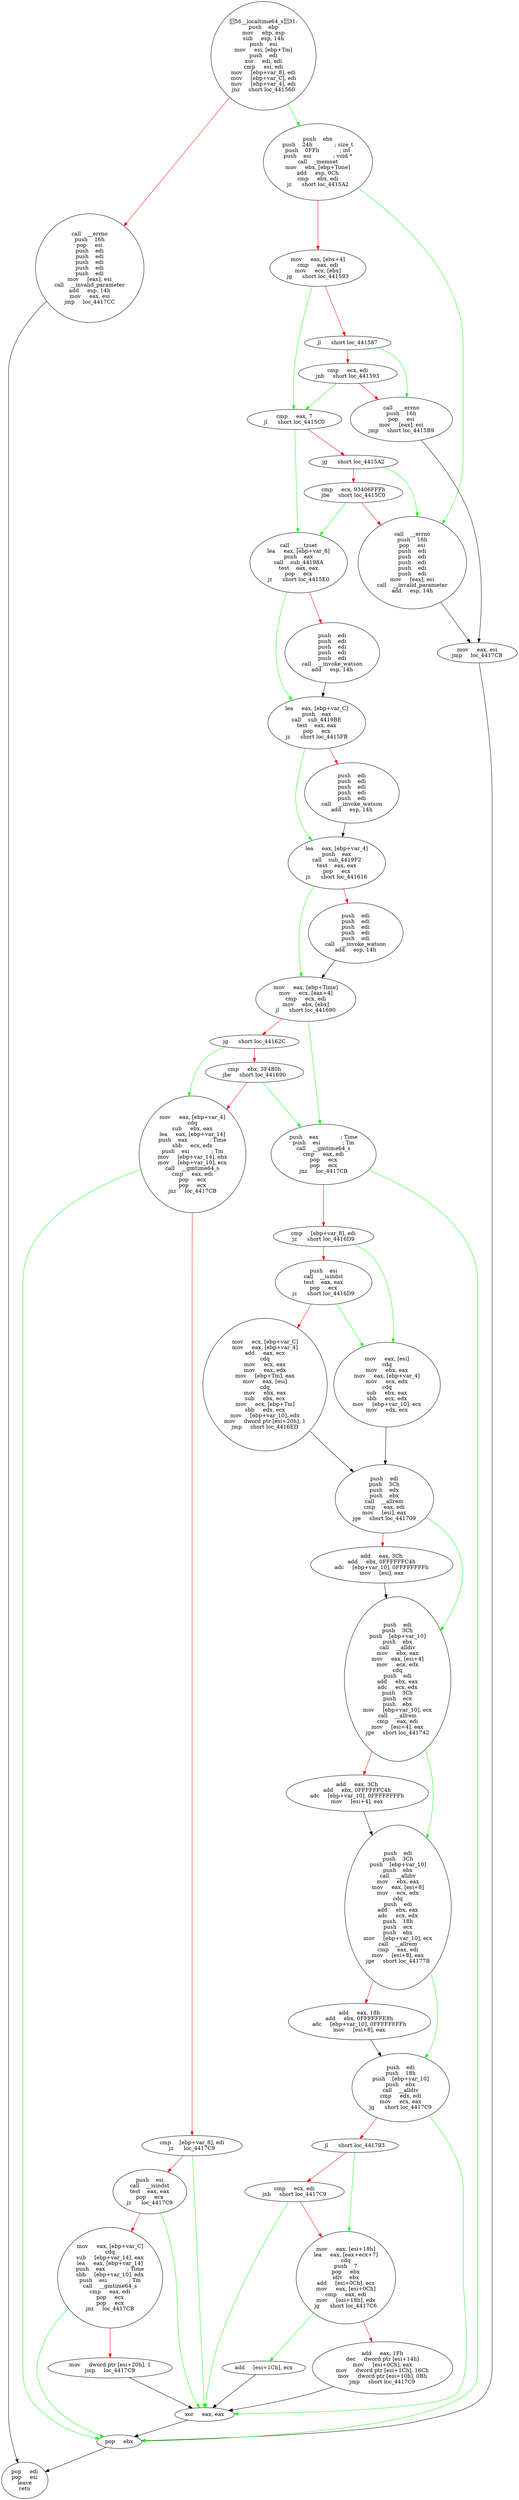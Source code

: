digraph G{
Node0 [label = "56__localtime64_s31:
push    ebp
mov     ebp, esp
sub     esp, 14h
push    esi
mov     esi, [ebp+Tm]
push    edi
xor     edi, edi
cmp     esi, edi
mov     [ebp+var_8], edi
mov     [ebp+var_C], edi
mov     [ebp+var_4], edi
jnz     short loc_441560"]
Node1 [label = "call    __errno
push    16h
pop     esi
push    edi
push    edi
push    edi
push    edi
push    edi
mov     [eax], esi
call    __invalid_parameter
add     esp, 14h
mov     eax, esi
jmp     loc_4417CC"]
Node2 [label = "push    ebx
push    24h             ; size_t
push    0FFh            ; int
push    esi             ; void *
call    _memset
mov     ebx, [ebp+Time]
add     esp, 0Ch
cmp     ebx, edi
jz      short loc_4415A2"]
Node3 [label = "mov     eax, [ebx+4]
cmp     eax, edi
mov     ecx, [ebx]
jg      short loc_441593"]
Node4 [label = "jl      short loc_441587"]
Node5 [label = "cmp     ecx, edi
jnb     short loc_441593"]
Node6 [label = "call    __errno
push    16h
pop     esi
mov     [eax], esi
jmp     short loc_4415B9"]
Node7 [label = "cmp     eax, 7
jl      short loc_4415C0"]
Node8 [label = "jg      short loc_4415A2"]
Node9 [label = "cmp     ecx, 93406FFFh
jbe     short loc_4415C0"]
Node10 [label = "call    __errno
push    16h
pop     esi
push    edi
push    edi
push    edi
push    edi
push    edi
mov     [eax], esi
call    __invalid_parameter
add     esp, 14h"]
Node11 [label = "mov     eax, esi
jmp     loc_4417CB"]
Node12 [label = "call    ___tzset
lea     eax, [ebp+var_8]
push    eax
call    sub_44198A
test    eax, eax
pop     ecx
jz      short loc_4415E0"]
Node13 [label = "push    edi
push    edi
push    edi
push    edi
push    edi
call    __invoke_watson
add     esp, 14h"]
Node14 [label = "lea     eax, [ebp+var_C]
push    eax
call    sub_4419BE
test    eax, eax
pop     ecx
jz      short loc_4415FB"]
Node15 [label = "push    edi
push    edi
push    edi
push    edi
push    edi
call    __invoke_watson
add     esp, 14h"]
Node16 [label = "lea     eax, [ebp+var_4]
push    eax
call    sub_4419F2
test    eax, eax
pop     ecx
jz      short loc_441616"]
Node17 [label = "push    edi
push    edi
push    edi
push    edi
push    edi
call    __invoke_watson
add     esp, 14h"]
Node18 [label = "mov     eax, [ebp+Time]
mov     ecx, [eax+4]
cmp     ecx, edi
mov     ebx, [ebx]
jl      short loc_441690"]
Node19 [label = "jg      short loc_44162C"]
Node20 [label = "cmp     ebx, 3F480h
jbe     short loc_441690"]
Node21 [label = "mov     eax, [ebp+var_4]
cdq
sub     ebx, eax
lea     eax, [ebp+var_14]
push    eax             ; Time
sbb     ecx, edx
push    esi             ; Tm
mov     [ebp+var_14], ebx
mov     [ebp+var_10], ecx
call    __gmtime64_s
cmp     eax, edi
pop     ecx
pop     ecx
jnz     loc_4417CB"]
Node22 [label = "cmp     [ebp+var_8], edi
jz      loc_4417C9"]
Node23 [label = "push    esi
call    __isindst
test    eax, eax
pop     ecx
jz      loc_4417C9"]
Node24 [label = "mov     eax, [ebp+var_C]
cdq
sub     [ebp+var_14], eax
lea     eax, [ebp+var_14]
push    eax             ; Time
sbb     [ebp+var_10], edx
push    esi             ; Tm
call    __gmtime64_s
cmp     eax, edi
pop     ecx
pop     ecx
jnz     loc_4417CB"]
Node25 [label = "mov     dword ptr [esi+20h], 1
jmp     loc_4417C9"]
Node26 [label = "push    eax             ; Time
push    esi             ; Tm
call    __gmtime64_s
cmp     eax, edi
pop     ecx
pop     ecx
jnz     loc_4417CB"]
Node27 [label = "cmp     [ebp+var_8], edi
jz      short loc_4416D9"]
Node28 [label = "push    esi
call    __isindst
test    eax, eax
pop     ecx
jz      short loc_4416D9"]
Node29 [label = "mov     ecx, [ebp+var_C]
mov     eax, [ebp+var_4]
add     eax, ecx
cdq
mov     ecx, eax
mov     eax, edx
mov     [ebp+Tm], eax
mov     eax, [esi]
cdq
mov     ebx, eax
sub     ebx, ecx
mov     ecx, [ebp+Tm]
sbb     edx, ecx
mov     [ebp+var_10], edx
mov     dword ptr [esi+20h], 1
jmp     short loc_4416ED"]
Node30 [label = "mov     eax, [esi]
cdq
mov     ebx, eax
mov     eax, [ebp+var_4]
mov     ecx, edx
cdq
sub     ebx, eax
sbb     ecx, edx
mov     [ebp+var_10], ecx
mov     edx, ecx"]
Node31 [label = "push    edi
push    3Ch
push    edx
push    ebx
call    __allrem
cmp     eax, edi
mov     [esi], eax
jge     short loc_441709"]
Node32 [label = "add     eax, 3Ch
add     ebx, 0FFFFFFC4h
adc     [ebp+var_10], 0FFFFFFFFh
mov     [esi], eax"]
Node33 [label = "push    edi
push    3Ch
push    [ebp+var_10]
push    ebx
call    __alldiv
mov     ebx, eax
mov     eax, [esi+4]
mov     ecx, edx
cdq
push    edi
add     ebx, eax
adc     ecx, edx
push    3Ch
push    ecx
push    ebx
mov     [ebp+var_10], ecx
call    __allrem
cmp     eax, edi
mov     [esi+4], eax
jge     short loc_441742"]
Node34 [label = "add     eax, 3Ch
add     ebx, 0FFFFFFC4h
adc     [ebp+var_10], 0FFFFFFFFh
mov     [esi+4], eax"]
Node35 [label = "push    edi
push    3Ch
push    [ebp+var_10]
push    ebx
call    __alldiv
mov     ebx, eax
mov     eax, [esi+8]
mov     ecx, edx
cdq
push    edi
add     ebx, eax
adc     ecx, edx
push    18h
push    ecx
push    ebx
mov     [ebp+var_10], ecx
call    __allrem
cmp     eax, edi
mov     [esi+8], eax
jge     short loc_44177B"]
Node36 [label = "add     eax, 18h
add     ebx, 0FFFFFFE8h
adc     [ebp+var_10], 0FFFFFFFFh
mov     [esi+8], eax"]
Node37 [label = "push    edi
push    18h
push    [ebp+var_10]
push    ebx
call    __alldiv
cmp     edx, edi
mov     ecx, eax
jg      short loc_4417C9"]
Node38 [label = "jl      short loc_441793"]
Node39 [label = "cmp     ecx, edi
jnb     short loc_4417C9"]
Node40 [label = "mov     eax, [esi+18h]
lea     eax, [eax+ecx+7]
cdq
push    7
pop     ebx
idiv    ebx
add     [esi+0Ch], ecx
mov     eax, [esi+0Ch]
cmp     eax, edi
mov     [esi+18h], edx
jg      short loc_4417C6"]
Node41 [label = "add     eax, 1Fh
dec     dword ptr [esi+14h]
mov     [esi+0Ch], eax
mov     dword ptr [esi+1Ch], 16Ch
mov     dword ptr [esi+10h], 0Bh
jmp     short loc_4417C9"]
Node42 [label = "add     [esi+1Ch], ecx"]
Node43 [label = "xor     eax, eax"]
Node44 [label = "pop     ebx"]
Node45 [label = "pop     edi
pop     esi
leave
retn"]
Node0 -> Node1 [color = "red"]
Node0 -> Node2 [color = "green"]
Node1 -> Node45 [color = "black"]
Node2 -> Node3 [color = "red"]
Node2 -> Node10 [color = "green"]
Node3 -> Node4 [color = "red"]
Node3 -> Node7 [color = "green"]
Node4 -> Node5 [color = "red"]
Node4 -> Node6 [color = "green"]
Node5 -> Node6 [color = "red"]
Node5 -> Node7 [color = "green"]
Node6 -> Node11 [color = "black"]
Node7 -> Node8 [color = "red"]
Node7 -> Node12 [color = "green"]
Node8 -> Node9 [color = "red"]
Node8 -> Node10 [color = "green"]
Node9 -> Node10 [color = "red"]
Node9 -> Node12 [color = "green"]
Node10 -> Node11 [color = "black"]
Node11 -> Node44 [color = "black"]
Node12 -> Node13 [color = "red"]
Node12 -> Node14 [color = "green"]
Node13 -> Node14 [color = "black"]
Node14 -> Node15 [color = "red"]
Node14 -> Node16 [color = "green"]
Node15 -> Node16 [color = "black"]
Node16 -> Node17 [color = "red"]
Node16 -> Node18 [color = "green"]
Node17 -> Node18 [color = "black"]
Node18 -> Node19 [color = "red"]
Node18 -> Node26 [color = "green"]
Node19 -> Node20 [color = "red"]
Node19 -> Node21 [color = "green"]
Node20 -> Node21 [color = "red"]
Node20 -> Node26 [color = "green"]
Node21 -> Node22 [color = "red"]
Node21 -> Node44 [color = "green"]
Node22 -> Node23 [color = "red"]
Node22 -> Node43 [color = "green"]
Node23 -> Node24 [color = "red"]
Node23 -> Node43 [color = "green"]
Node24 -> Node25 [color = "red"]
Node24 -> Node44 [color = "green"]
Node25 -> Node43 [color = "black"]
Node26 -> Node27 [color = "red"]
Node26 -> Node44 [color = "green"]
Node27 -> Node28 [color = "red"]
Node27 -> Node30 [color = "green"]
Node28 -> Node29 [color = "red"]
Node28 -> Node30 [color = "green"]
Node29 -> Node31 [color = "black"]
Node30 -> Node31 [color = "black"]
Node31 -> Node32 [color = "red"]
Node31 -> Node33 [color = "green"]
Node32 -> Node33 [color = "black"]
Node33 -> Node34 [color = "red"]
Node33 -> Node35 [color = "green"]
Node34 -> Node35 [color = "black"]
Node35 -> Node36 [color = "red"]
Node35 -> Node37 [color = "green"]
Node36 -> Node37 [color = "black"]
Node37 -> Node38 [color = "red"]
Node37 -> Node43 [color = "green"]
Node38 -> Node39 [color = "red"]
Node38 -> Node40 [color = "green"]
Node39 -> Node40 [color = "red"]
Node39 -> Node43 [color = "green"]
Node40 -> Node41 [color = "red"]
Node40 -> Node42 [color = "green"]
Node41 -> Node43 [color = "black"]
Node42 -> Node43 [color = "black"]
Node43 -> Node44 [color = "black"]
Node44 -> Node45 [color = "black"]
}